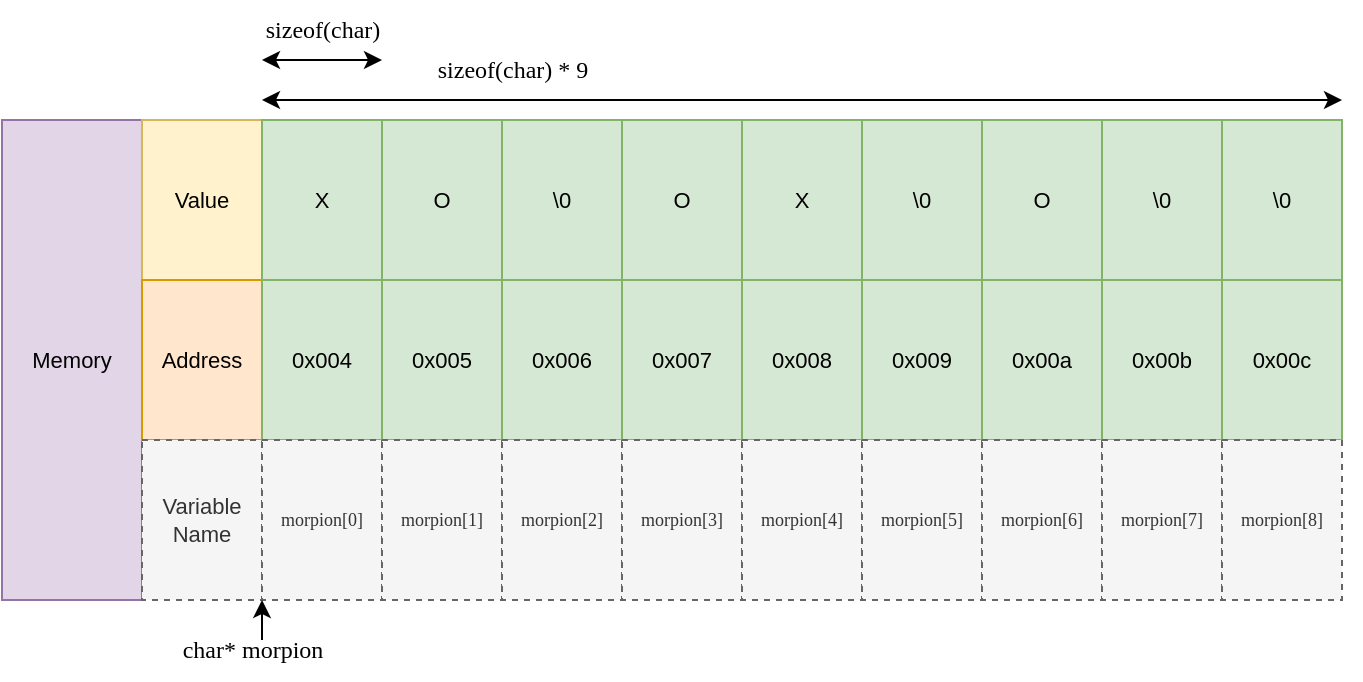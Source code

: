 <mxfile version="27.2.0">
  <diagram name="Page-1" id="NXoe2K_RBNvl3abvee3n">
    <mxGraphModel dx="959" dy="554" grid="1" gridSize="10" guides="1" tooltips="1" connect="1" arrows="1" fold="1" page="1" pageScale="1" pageWidth="850" pageHeight="1100" math="0" shadow="0">
      <root>
        <mxCell id="0" />
        <mxCell id="1" parent="0" />
        <mxCell id="UyxLw_F3Y68Sni3r4T1e-1" value="&lt;div&gt;Memory&lt;/div&gt;" style="rounded=0;whiteSpace=wrap;html=1;fillColor=#e1d5e7;strokeColor=#9673a6;fontSize=11;" vertex="1" parent="1">
          <mxGeometry x="110" y="280" width="70" height="240" as="geometry" />
        </mxCell>
        <mxCell id="UyxLw_F3Y68Sni3r4T1e-2" value="Value" style="rounded=0;whiteSpace=wrap;html=1;fillColor=#fff2cc;strokeColor=#d6b656;fontSize=11;" vertex="1" parent="1">
          <mxGeometry x="180" y="280" width="60" height="80" as="geometry" />
        </mxCell>
        <mxCell id="UyxLw_F3Y68Sni3r4T1e-3" value="Address" style="rounded=0;whiteSpace=wrap;html=1;fillColor=#ffe6cc;strokeColor=#d79b00;fontSize=11;" vertex="1" parent="1">
          <mxGeometry x="180" y="360" width="60" height="80" as="geometry" />
        </mxCell>
        <mxCell id="UyxLw_F3Y68Sni3r4T1e-4" value="&lt;div&gt;Variable&lt;/div&gt;&lt;div&gt;Name&lt;/div&gt;" style="rounded=0;whiteSpace=wrap;html=1;fillColor=#f5f5f5;strokeColor=#666666;fontColor=#333333;fontSize=11;shadow=0;dashed=1;" vertex="1" parent="1">
          <mxGeometry x="180" y="440" width="60" height="80" as="geometry" />
        </mxCell>
        <mxCell id="UyxLw_F3Y68Sni3r4T1e-5" value="X" style="rounded=0;whiteSpace=wrap;html=1;fillColor=#d5e8d4;strokeColor=#82b366;fontSize=11;" vertex="1" parent="1">
          <mxGeometry x="240" y="280" width="60" height="80" as="geometry" />
        </mxCell>
        <mxCell id="UyxLw_F3Y68Sni3r4T1e-12" value="O" style="rounded=0;whiteSpace=wrap;html=1;fillColor=#d5e8d4;strokeColor=#82b366;fontSize=11;" vertex="1" parent="1">
          <mxGeometry x="300" y="280" width="60" height="80" as="geometry" />
        </mxCell>
        <mxCell id="UyxLw_F3Y68Sni3r4T1e-13" value="\0" style="rounded=0;whiteSpace=wrap;html=1;fillColor=#d5e8d4;strokeColor=#82b366;fontSize=11;" vertex="1" parent="1">
          <mxGeometry x="360" y="280" width="60" height="80" as="geometry" />
        </mxCell>
        <mxCell id="UyxLw_F3Y68Sni3r4T1e-14" value="O" style="rounded=0;whiteSpace=wrap;html=1;fillColor=#d5e8d4;strokeColor=#82b366;fontSize=11;" vertex="1" parent="1">
          <mxGeometry x="420" y="280" width="60" height="80" as="geometry" />
        </mxCell>
        <mxCell id="UyxLw_F3Y68Sni3r4T1e-15" value="X" style="rounded=0;whiteSpace=wrap;html=1;fillColor=#d5e8d4;strokeColor=#82b366;fontSize=11;" vertex="1" parent="1">
          <mxGeometry x="480" y="280" width="60" height="80" as="geometry" />
        </mxCell>
        <mxCell id="UyxLw_F3Y68Sni3r4T1e-16" value="\0" style="rounded=0;whiteSpace=wrap;html=1;fillColor=#d5e8d4;strokeColor=#82b366;fontSize=11;" vertex="1" parent="1">
          <mxGeometry x="540" y="280" width="60" height="80" as="geometry" />
        </mxCell>
        <mxCell id="UyxLw_F3Y68Sni3r4T1e-17" value="O" style="rounded=0;whiteSpace=wrap;html=1;fillColor=#d5e8d4;strokeColor=#82b366;fontSize=11;" vertex="1" parent="1">
          <mxGeometry x="600" y="280" width="60" height="80" as="geometry" />
        </mxCell>
        <mxCell id="UyxLw_F3Y68Sni3r4T1e-18" value="\0" style="rounded=0;whiteSpace=wrap;html=1;fillColor=#d5e8d4;strokeColor=#82b366;fontSize=11;" vertex="1" parent="1">
          <mxGeometry x="660" y="280" width="60" height="80" as="geometry" />
        </mxCell>
        <mxCell id="UyxLw_F3Y68Sni3r4T1e-19" value="\0" style="rounded=0;whiteSpace=wrap;html=1;fillColor=#d5e8d4;strokeColor=#82b366;fontSize=11;" vertex="1" parent="1">
          <mxGeometry x="720" y="280" width="60" height="80" as="geometry" />
        </mxCell>
        <mxCell id="UyxLw_F3Y68Sni3r4T1e-20" value="0x004" style="rounded=0;whiteSpace=wrap;html=1;fillColor=#d5e8d4;strokeColor=#82b366;fontSize=11;" vertex="1" parent="1">
          <mxGeometry x="240" y="360" width="60" height="80" as="geometry" />
        </mxCell>
        <mxCell id="UyxLw_F3Y68Sni3r4T1e-21" value="0x005" style="rounded=0;whiteSpace=wrap;html=1;fillColor=#d5e8d4;strokeColor=#82b366;fontSize=11;" vertex="1" parent="1">
          <mxGeometry x="300" y="360" width="60" height="80" as="geometry" />
        </mxCell>
        <mxCell id="UyxLw_F3Y68Sni3r4T1e-22" value="0x006" style="rounded=0;whiteSpace=wrap;html=1;fillColor=#d5e8d4;strokeColor=#82b366;fontSize=11;" vertex="1" parent="1">
          <mxGeometry x="360" y="360" width="60" height="80" as="geometry" />
        </mxCell>
        <mxCell id="UyxLw_F3Y68Sni3r4T1e-23" value="0x007" style="rounded=0;whiteSpace=wrap;html=1;fillColor=#d5e8d4;strokeColor=#82b366;fontSize=11;" vertex="1" parent="1">
          <mxGeometry x="420" y="360" width="60" height="80" as="geometry" />
        </mxCell>
        <mxCell id="UyxLw_F3Y68Sni3r4T1e-24" value="0x008" style="rounded=0;whiteSpace=wrap;html=1;fillColor=#d5e8d4;strokeColor=#82b366;fontSize=11;" vertex="1" parent="1">
          <mxGeometry x="480" y="360" width="60" height="80" as="geometry" />
        </mxCell>
        <mxCell id="UyxLw_F3Y68Sni3r4T1e-25" value="0x009" style="rounded=0;whiteSpace=wrap;html=1;fillColor=#d5e8d4;strokeColor=#82b366;fontSize=11;" vertex="1" parent="1">
          <mxGeometry x="540" y="360" width="60" height="80" as="geometry" />
        </mxCell>
        <mxCell id="UyxLw_F3Y68Sni3r4T1e-26" value="0x00a" style="rounded=0;whiteSpace=wrap;html=1;fillColor=#d5e8d4;strokeColor=#82b366;fontSize=11;" vertex="1" parent="1">
          <mxGeometry x="600" y="360" width="60" height="80" as="geometry" />
        </mxCell>
        <mxCell id="UyxLw_F3Y68Sni3r4T1e-27" value="0x00b" style="rounded=0;whiteSpace=wrap;html=1;fillColor=#d5e8d4;strokeColor=#82b366;fontSize=11;" vertex="1" parent="1">
          <mxGeometry x="660" y="360" width="60" height="80" as="geometry" />
        </mxCell>
        <mxCell id="UyxLw_F3Y68Sni3r4T1e-28" value="0x00c" style="rounded=0;whiteSpace=wrap;html=1;fillColor=#d5e8d4;strokeColor=#82b366;fontSize=11;" vertex="1" parent="1">
          <mxGeometry x="720" y="360" width="60" height="80" as="geometry" />
        </mxCell>
        <mxCell id="UyxLw_F3Y68Sni3r4T1e-29" value="morpion[0]" style="rounded=0;whiteSpace=wrap;html=1;fillColor=#f5f5f5;strokeColor=#666666;fontColor=#333333;fontSize=9;shadow=0;dashed=1;fontFamily=Lucida Console;" vertex="1" parent="1">
          <mxGeometry x="240" y="440" width="60" height="80" as="geometry" />
        </mxCell>
        <mxCell id="UyxLw_F3Y68Sni3r4T1e-30" value="morpion[1]" style="rounded=0;whiteSpace=wrap;html=1;fillColor=#f5f5f5;strokeColor=#666666;fontColor=#333333;fontSize=9;shadow=0;dashed=1;fontFamily=Lucida Console;" vertex="1" parent="1">
          <mxGeometry x="300" y="440" width="60" height="80" as="geometry" />
        </mxCell>
        <mxCell id="UyxLw_F3Y68Sni3r4T1e-31" value="morpion[2]" style="rounded=0;whiteSpace=wrap;html=1;fillColor=#f5f5f5;strokeColor=#666666;fontColor=#333333;fontSize=9;shadow=0;dashed=1;fontFamily=Lucida Console;" vertex="1" parent="1">
          <mxGeometry x="360" y="440" width="60" height="80" as="geometry" />
        </mxCell>
        <mxCell id="UyxLw_F3Y68Sni3r4T1e-32" value="morpion[3]" style="rounded=0;whiteSpace=wrap;html=1;fillColor=#f5f5f5;strokeColor=#666666;fontColor=#333333;fontSize=9;shadow=0;dashed=1;fontFamily=Lucida Console;" vertex="1" parent="1">
          <mxGeometry x="420" y="440" width="60" height="80" as="geometry" />
        </mxCell>
        <mxCell id="UyxLw_F3Y68Sni3r4T1e-33" value="morpion[4]" style="rounded=0;whiteSpace=wrap;html=1;fillColor=#f5f5f5;strokeColor=#666666;fontColor=#333333;fontSize=9;shadow=0;dashed=1;fontFamily=Lucida Console;" vertex="1" parent="1">
          <mxGeometry x="480" y="440" width="60" height="80" as="geometry" />
        </mxCell>
        <mxCell id="UyxLw_F3Y68Sni3r4T1e-34" value="morpion[5]" style="rounded=0;whiteSpace=wrap;html=1;fillColor=#f5f5f5;strokeColor=#666666;fontColor=#333333;fontSize=9;shadow=0;dashed=1;fontFamily=Lucida Console;" vertex="1" parent="1">
          <mxGeometry x="540" y="440" width="60" height="80" as="geometry" />
        </mxCell>
        <mxCell id="UyxLw_F3Y68Sni3r4T1e-35" value="morpion[6]" style="rounded=0;whiteSpace=wrap;html=1;fillColor=#f5f5f5;strokeColor=#666666;fontColor=#333333;fontSize=9;shadow=0;dashed=1;fontFamily=Lucida Console;" vertex="1" parent="1">
          <mxGeometry x="600" y="440" width="60" height="80" as="geometry" />
        </mxCell>
        <mxCell id="UyxLw_F3Y68Sni3r4T1e-36" value="morpion[7]" style="rounded=0;whiteSpace=wrap;html=1;fillColor=#f5f5f5;strokeColor=#666666;fontColor=#333333;fontSize=9;shadow=0;dashed=1;fontFamily=Lucida Console;" vertex="1" parent="1">
          <mxGeometry x="660" y="440" width="60" height="80" as="geometry" />
        </mxCell>
        <mxCell id="UyxLw_F3Y68Sni3r4T1e-37" value="morpion[8]" style="rounded=0;whiteSpace=wrap;html=1;fillColor=#f5f5f5;strokeColor=#666666;fontColor=#333333;fontSize=9;shadow=0;dashed=1;fontFamily=Lucida Console;" vertex="1" parent="1">
          <mxGeometry x="720" y="440" width="60" height="80" as="geometry" />
        </mxCell>
        <mxCell id="UyxLw_F3Y68Sni3r4T1e-38" value="" style="endArrow=classic;startArrow=classic;html=1;rounded=0;" edge="1" parent="1">
          <mxGeometry width="50" height="50" relative="1" as="geometry">
            <mxPoint x="240" y="270" as="sourcePoint" />
            <mxPoint x="780" y="270" as="targetPoint" />
          </mxGeometry>
        </mxCell>
        <mxCell id="UyxLw_F3Y68Sni3r4T1e-40" value="" style="endArrow=classic;startArrow=classic;html=1;rounded=0;" edge="1" parent="1">
          <mxGeometry width="50" height="50" relative="1" as="geometry">
            <mxPoint x="240" y="250" as="sourcePoint" />
            <mxPoint x="300" y="250" as="targetPoint" />
          </mxGeometry>
        </mxCell>
        <mxCell id="UyxLw_F3Y68Sni3r4T1e-41" value="&lt;font face=&quot;Lucida Console&quot;&gt;sizeof(char)&lt;/font&gt;" style="text;html=1;align=center;verticalAlign=middle;resizable=0;points=[];autosize=1;strokeColor=none;fillColor=none;" vertex="1" parent="1">
          <mxGeometry x="225" y="220" width="90" height="30" as="geometry" />
        </mxCell>
        <mxCell id="UyxLw_F3Y68Sni3r4T1e-43" value="&lt;font face=&quot;Lucida Console&quot;&gt;sizeof(char) * 9&lt;/font&gt;" style="text;html=1;align=center;verticalAlign=middle;resizable=0;points=[];autosize=1;strokeColor=none;fillColor=none;" vertex="1" parent="1">
          <mxGeometry x="310" y="240" width="110" height="30" as="geometry" />
        </mxCell>
        <mxCell id="UyxLw_F3Y68Sni3r4T1e-44" value="" style="endArrow=classic;html=1;rounded=0;entryX=0;entryY=1;entryDx=0;entryDy=0;" edge="1" parent="1" target="UyxLw_F3Y68Sni3r4T1e-29">
          <mxGeometry width="50" height="50" relative="1" as="geometry">
            <mxPoint x="240" y="540" as="sourcePoint" />
            <mxPoint x="500" y="370" as="targetPoint" />
          </mxGeometry>
        </mxCell>
        <mxCell id="UyxLw_F3Y68Sni3r4T1e-45" value="&lt;font face=&quot;Lucida Console&quot;&gt;char* morpion&lt;/font&gt;" style="text;html=1;align=center;verticalAlign=middle;resizable=0;points=[];autosize=1;strokeColor=none;fillColor=none;" vertex="1" parent="1">
          <mxGeometry x="180" y="530" width="110" height="30" as="geometry" />
        </mxCell>
      </root>
    </mxGraphModel>
  </diagram>
</mxfile>
